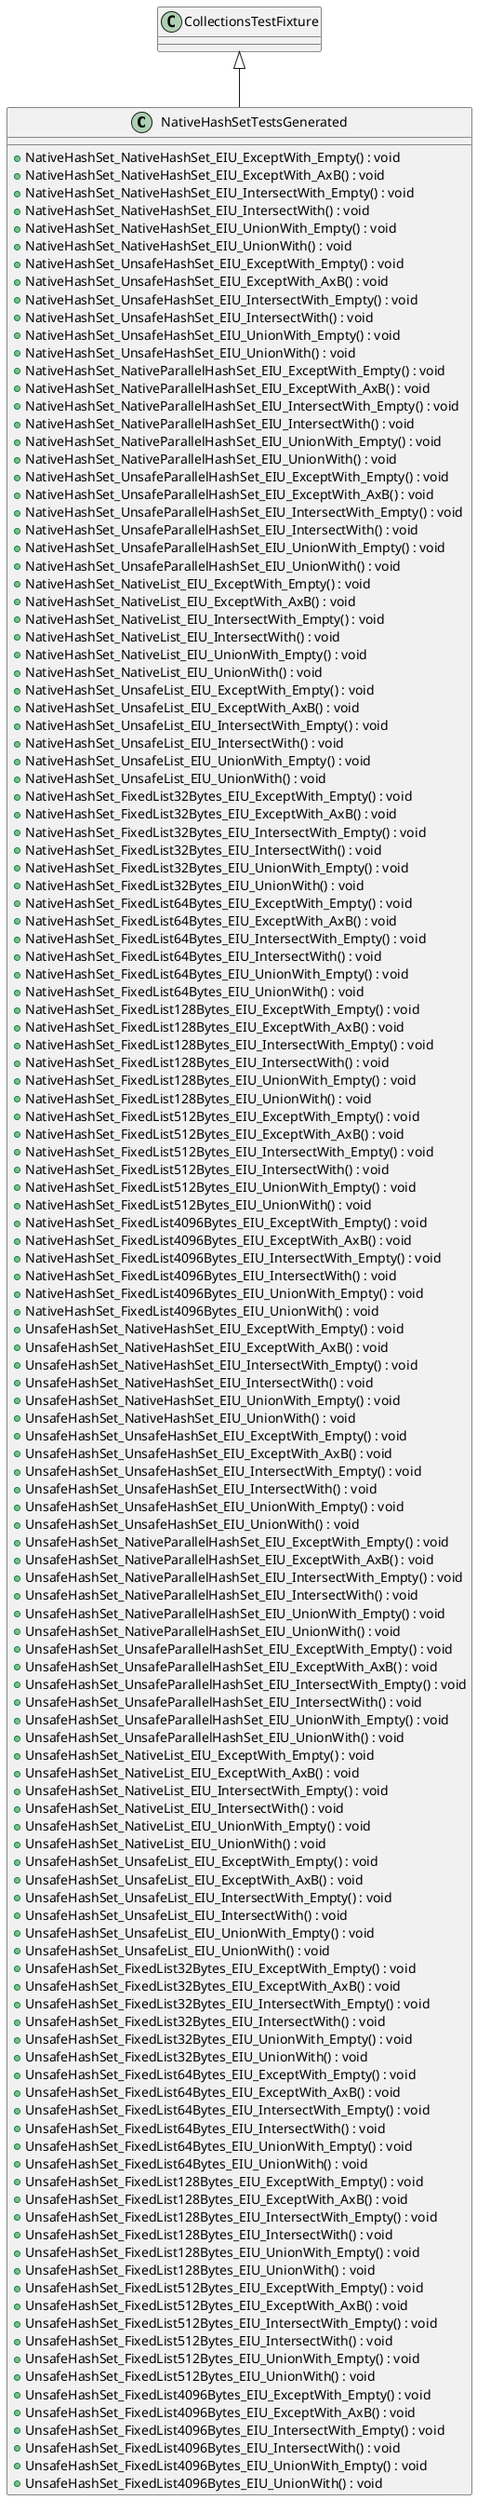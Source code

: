 @startuml
class NativeHashSetTestsGenerated {
    + NativeHashSet_NativeHashSet_EIU_ExceptWith_Empty() : void
    + NativeHashSet_NativeHashSet_EIU_ExceptWith_AxB() : void
    + NativeHashSet_NativeHashSet_EIU_IntersectWith_Empty() : void
    + NativeHashSet_NativeHashSet_EIU_IntersectWith() : void
    + NativeHashSet_NativeHashSet_EIU_UnionWith_Empty() : void
    + NativeHashSet_NativeHashSet_EIU_UnionWith() : void
    + NativeHashSet_UnsafeHashSet_EIU_ExceptWith_Empty() : void
    + NativeHashSet_UnsafeHashSet_EIU_ExceptWith_AxB() : void
    + NativeHashSet_UnsafeHashSet_EIU_IntersectWith_Empty() : void
    + NativeHashSet_UnsafeHashSet_EIU_IntersectWith() : void
    + NativeHashSet_UnsafeHashSet_EIU_UnionWith_Empty() : void
    + NativeHashSet_UnsafeHashSet_EIU_UnionWith() : void
    + NativeHashSet_NativeParallelHashSet_EIU_ExceptWith_Empty() : void
    + NativeHashSet_NativeParallelHashSet_EIU_ExceptWith_AxB() : void
    + NativeHashSet_NativeParallelHashSet_EIU_IntersectWith_Empty() : void
    + NativeHashSet_NativeParallelHashSet_EIU_IntersectWith() : void
    + NativeHashSet_NativeParallelHashSet_EIU_UnionWith_Empty() : void
    + NativeHashSet_NativeParallelHashSet_EIU_UnionWith() : void
    + NativeHashSet_UnsafeParallelHashSet_EIU_ExceptWith_Empty() : void
    + NativeHashSet_UnsafeParallelHashSet_EIU_ExceptWith_AxB() : void
    + NativeHashSet_UnsafeParallelHashSet_EIU_IntersectWith_Empty() : void
    + NativeHashSet_UnsafeParallelHashSet_EIU_IntersectWith() : void
    + NativeHashSet_UnsafeParallelHashSet_EIU_UnionWith_Empty() : void
    + NativeHashSet_UnsafeParallelHashSet_EIU_UnionWith() : void
    + NativeHashSet_NativeList_EIU_ExceptWith_Empty() : void
    + NativeHashSet_NativeList_EIU_ExceptWith_AxB() : void
    + NativeHashSet_NativeList_EIU_IntersectWith_Empty() : void
    + NativeHashSet_NativeList_EIU_IntersectWith() : void
    + NativeHashSet_NativeList_EIU_UnionWith_Empty() : void
    + NativeHashSet_NativeList_EIU_UnionWith() : void
    + NativeHashSet_UnsafeList_EIU_ExceptWith_Empty() : void
    + NativeHashSet_UnsafeList_EIU_ExceptWith_AxB() : void
    + NativeHashSet_UnsafeList_EIU_IntersectWith_Empty() : void
    + NativeHashSet_UnsafeList_EIU_IntersectWith() : void
    + NativeHashSet_UnsafeList_EIU_UnionWith_Empty() : void
    + NativeHashSet_UnsafeList_EIU_UnionWith() : void
    + NativeHashSet_FixedList32Bytes_EIU_ExceptWith_Empty() : void
    + NativeHashSet_FixedList32Bytes_EIU_ExceptWith_AxB() : void
    + NativeHashSet_FixedList32Bytes_EIU_IntersectWith_Empty() : void
    + NativeHashSet_FixedList32Bytes_EIU_IntersectWith() : void
    + NativeHashSet_FixedList32Bytes_EIU_UnionWith_Empty() : void
    + NativeHashSet_FixedList32Bytes_EIU_UnionWith() : void
    + NativeHashSet_FixedList64Bytes_EIU_ExceptWith_Empty() : void
    + NativeHashSet_FixedList64Bytes_EIU_ExceptWith_AxB() : void
    + NativeHashSet_FixedList64Bytes_EIU_IntersectWith_Empty() : void
    + NativeHashSet_FixedList64Bytes_EIU_IntersectWith() : void
    + NativeHashSet_FixedList64Bytes_EIU_UnionWith_Empty() : void
    + NativeHashSet_FixedList64Bytes_EIU_UnionWith() : void
    + NativeHashSet_FixedList128Bytes_EIU_ExceptWith_Empty() : void
    + NativeHashSet_FixedList128Bytes_EIU_ExceptWith_AxB() : void
    + NativeHashSet_FixedList128Bytes_EIU_IntersectWith_Empty() : void
    + NativeHashSet_FixedList128Bytes_EIU_IntersectWith() : void
    + NativeHashSet_FixedList128Bytes_EIU_UnionWith_Empty() : void
    + NativeHashSet_FixedList128Bytes_EIU_UnionWith() : void
    + NativeHashSet_FixedList512Bytes_EIU_ExceptWith_Empty() : void
    + NativeHashSet_FixedList512Bytes_EIU_ExceptWith_AxB() : void
    + NativeHashSet_FixedList512Bytes_EIU_IntersectWith_Empty() : void
    + NativeHashSet_FixedList512Bytes_EIU_IntersectWith() : void
    + NativeHashSet_FixedList512Bytes_EIU_UnionWith_Empty() : void
    + NativeHashSet_FixedList512Bytes_EIU_UnionWith() : void
    + NativeHashSet_FixedList4096Bytes_EIU_ExceptWith_Empty() : void
    + NativeHashSet_FixedList4096Bytes_EIU_ExceptWith_AxB() : void
    + NativeHashSet_FixedList4096Bytes_EIU_IntersectWith_Empty() : void
    + NativeHashSet_FixedList4096Bytes_EIU_IntersectWith() : void
    + NativeHashSet_FixedList4096Bytes_EIU_UnionWith_Empty() : void
    + NativeHashSet_FixedList4096Bytes_EIU_UnionWith() : void
    + UnsafeHashSet_NativeHashSet_EIU_ExceptWith_Empty() : void
    + UnsafeHashSet_NativeHashSet_EIU_ExceptWith_AxB() : void
    + UnsafeHashSet_NativeHashSet_EIU_IntersectWith_Empty() : void
    + UnsafeHashSet_NativeHashSet_EIU_IntersectWith() : void
    + UnsafeHashSet_NativeHashSet_EIU_UnionWith_Empty() : void
    + UnsafeHashSet_NativeHashSet_EIU_UnionWith() : void
    + UnsafeHashSet_UnsafeHashSet_EIU_ExceptWith_Empty() : void
    + UnsafeHashSet_UnsafeHashSet_EIU_ExceptWith_AxB() : void
    + UnsafeHashSet_UnsafeHashSet_EIU_IntersectWith_Empty() : void
    + UnsafeHashSet_UnsafeHashSet_EIU_IntersectWith() : void
    + UnsafeHashSet_UnsafeHashSet_EIU_UnionWith_Empty() : void
    + UnsafeHashSet_UnsafeHashSet_EIU_UnionWith() : void
    + UnsafeHashSet_NativeParallelHashSet_EIU_ExceptWith_Empty() : void
    + UnsafeHashSet_NativeParallelHashSet_EIU_ExceptWith_AxB() : void
    + UnsafeHashSet_NativeParallelHashSet_EIU_IntersectWith_Empty() : void
    + UnsafeHashSet_NativeParallelHashSet_EIU_IntersectWith() : void
    + UnsafeHashSet_NativeParallelHashSet_EIU_UnionWith_Empty() : void
    + UnsafeHashSet_NativeParallelHashSet_EIU_UnionWith() : void
    + UnsafeHashSet_UnsafeParallelHashSet_EIU_ExceptWith_Empty() : void
    + UnsafeHashSet_UnsafeParallelHashSet_EIU_ExceptWith_AxB() : void
    + UnsafeHashSet_UnsafeParallelHashSet_EIU_IntersectWith_Empty() : void
    + UnsafeHashSet_UnsafeParallelHashSet_EIU_IntersectWith() : void
    + UnsafeHashSet_UnsafeParallelHashSet_EIU_UnionWith_Empty() : void
    + UnsafeHashSet_UnsafeParallelHashSet_EIU_UnionWith() : void
    + UnsafeHashSet_NativeList_EIU_ExceptWith_Empty() : void
    + UnsafeHashSet_NativeList_EIU_ExceptWith_AxB() : void
    + UnsafeHashSet_NativeList_EIU_IntersectWith_Empty() : void
    + UnsafeHashSet_NativeList_EIU_IntersectWith() : void
    + UnsafeHashSet_NativeList_EIU_UnionWith_Empty() : void
    + UnsafeHashSet_NativeList_EIU_UnionWith() : void
    + UnsafeHashSet_UnsafeList_EIU_ExceptWith_Empty() : void
    + UnsafeHashSet_UnsafeList_EIU_ExceptWith_AxB() : void
    + UnsafeHashSet_UnsafeList_EIU_IntersectWith_Empty() : void
    + UnsafeHashSet_UnsafeList_EIU_IntersectWith() : void
    + UnsafeHashSet_UnsafeList_EIU_UnionWith_Empty() : void
    + UnsafeHashSet_UnsafeList_EIU_UnionWith() : void
    + UnsafeHashSet_FixedList32Bytes_EIU_ExceptWith_Empty() : void
    + UnsafeHashSet_FixedList32Bytes_EIU_ExceptWith_AxB() : void
    + UnsafeHashSet_FixedList32Bytes_EIU_IntersectWith_Empty() : void
    + UnsafeHashSet_FixedList32Bytes_EIU_IntersectWith() : void
    + UnsafeHashSet_FixedList32Bytes_EIU_UnionWith_Empty() : void
    + UnsafeHashSet_FixedList32Bytes_EIU_UnionWith() : void
    + UnsafeHashSet_FixedList64Bytes_EIU_ExceptWith_Empty() : void
    + UnsafeHashSet_FixedList64Bytes_EIU_ExceptWith_AxB() : void
    + UnsafeHashSet_FixedList64Bytes_EIU_IntersectWith_Empty() : void
    + UnsafeHashSet_FixedList64Bytes_EIU_IntersectWith() : void
    + UnsafeHashSet_FixedList64Bytes_EIU_UnionWith_Empty() : void
    + UnsafeHashSet_FixedList64Bytes_EIU_UnionWith() : void
    + UnsafeHashSet_FixedList128Bytes_EIU_ExceptWith_Empty() : void
    + UnsafeHashSet_FixedList128Bytes_EIU_ExceptWith_AxB() : void
    + UnsafeHashSet_FixedList128Bytes_EIU_IntersectWith_Empty() : void
    + UnsafeHashSet_FixedList128Bytes_EIU_IntersectWith() : void
    + UnsafeHashSet_FixedList128Bytes_EIU_UnionWith_Empty() : void
    + UnsafeHashSet_FixedList128Bytes_EIU_UnionWith() : void
    + UnsafeHashSet_FixedList512Bytes_EIU_ExceptWith_Empty() : void
    + UnsafeHashSet_FixedList512Bytes_EIU_ExceptWith_AxB() : void
    + UnsafeHashSet_FixedList512Bytes_EIU_IntersectWith_Empty() : void
    + UnsafeHashSet_FixedList512Bytes_EIU_IntersectWith() : void
    + UnsafeHashSet_FixedList512Bytes_EIU_UnionWith_Empty() : void
    + UnsafeHashSet_FixedList512Bytes_EIU_UnionWith() : void
    + UnsafeHashSet_FixedList4096Bytes_EIU_ExceptWith_Empty() : void
    + UnsafeHashSet_FixedList4096Bytes_EIU_ExceptWith_AxB() : void
    + UnsafeHashSet_FixedList4096Bytes_EIU_IntersectWith_Empty() : void
    + UnsafeHashSet_FixedList4096Bytes_EIU_IntersectWith() : void
    + UnsafeHashSet_FixedList4096Bytes_EIU_UnionWith_Empty() : void
    + UnsafeHashSet_FixedList4096Bytes_EIU_UnionWith() : void
}
CollectionsTestFixture <|-- NativeHashSetTestsGenerated
@enduml
